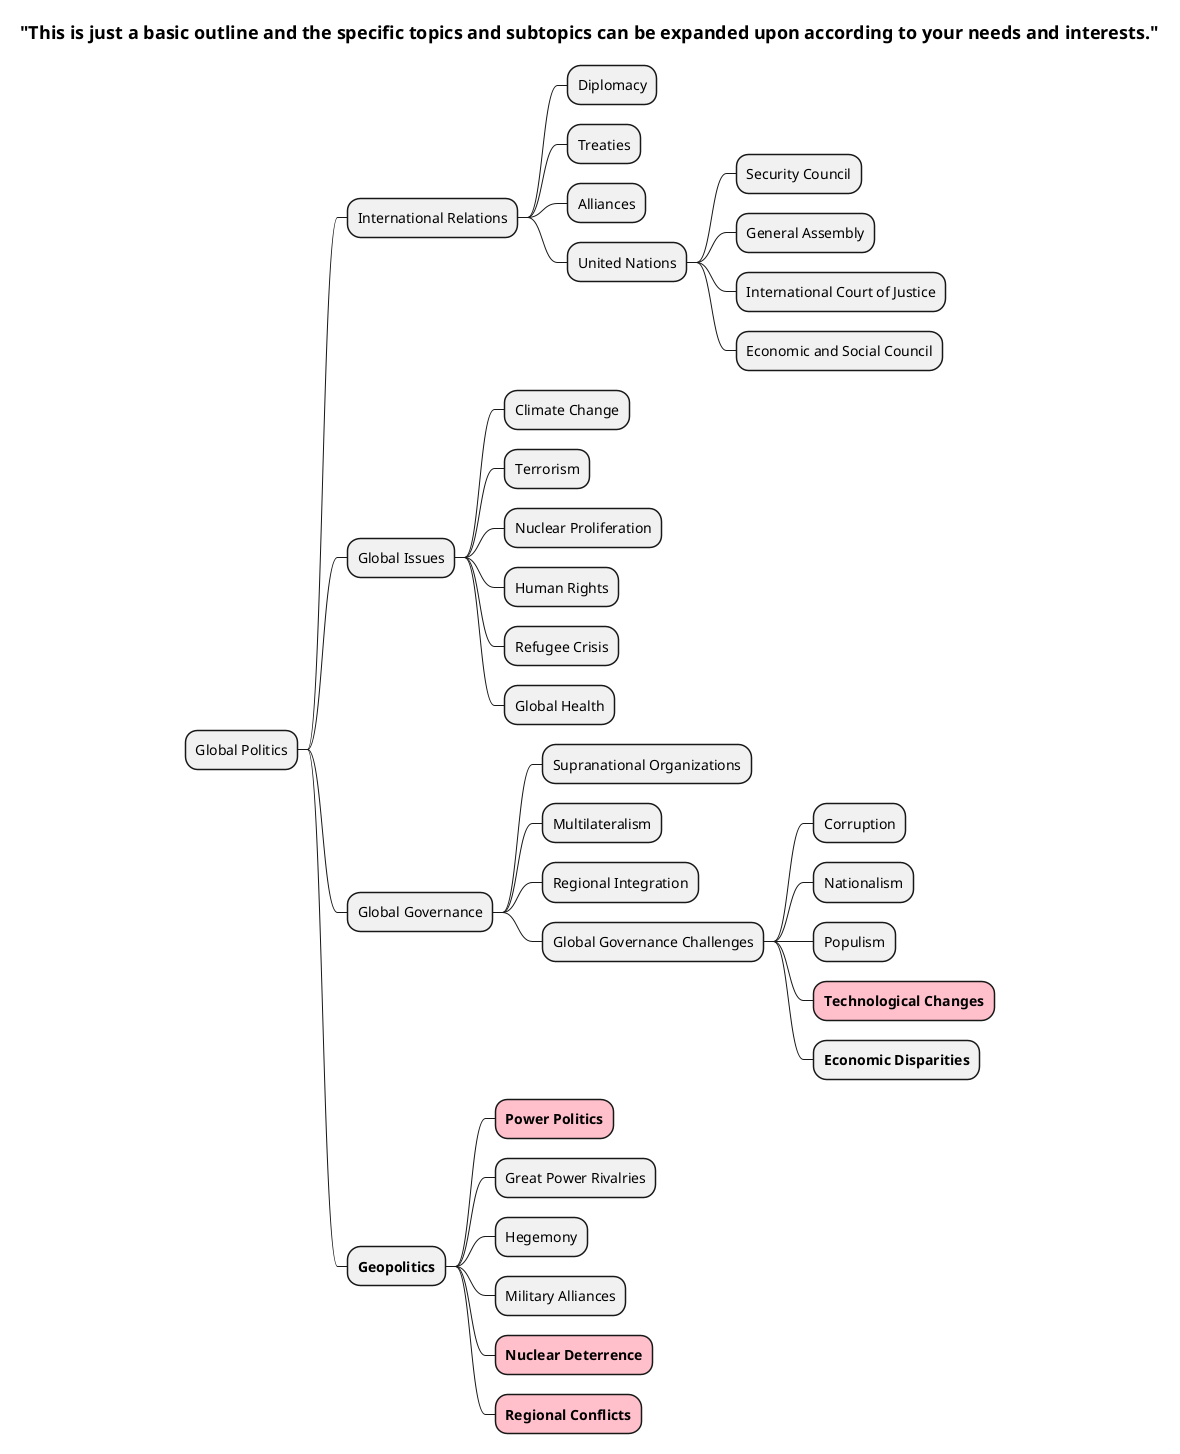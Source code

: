 @startmindmap

title = "This is just a basic outline and the specific topics and subtopics can be expanded upon according to your needs and interests."
* Global Politics
** International Relations
*** Diplomacy
*** Treaties
*** Alliances
*** United Nations
**** Security Council
**** General Assembly
**** International Court of Justice
**** Economic and Social Council
** Global Issues
*** Climate Change
*** Terrorism
*** Nuclear Proliferation
*** Human Rights
*** Refugee Crisis
*** Global Health
** Global Governance
*** Supranational Organizations
*** Multilateralism
*** Regional Integration
*** Global Governance Challenges
**** Corruption
**** Nationalism
**** Populism
****[#pink] **Technological Changes**
**** **Economic Disparities**
** **Geopolitics**
***[#pink] **Power Politics**
*** Great Power Rivalries
*** Hegemony
*** Military Alliances
***[#pink] **Nuclear Deterrence**
***[#pink] **Regional Conflicts**
@endmindmap

